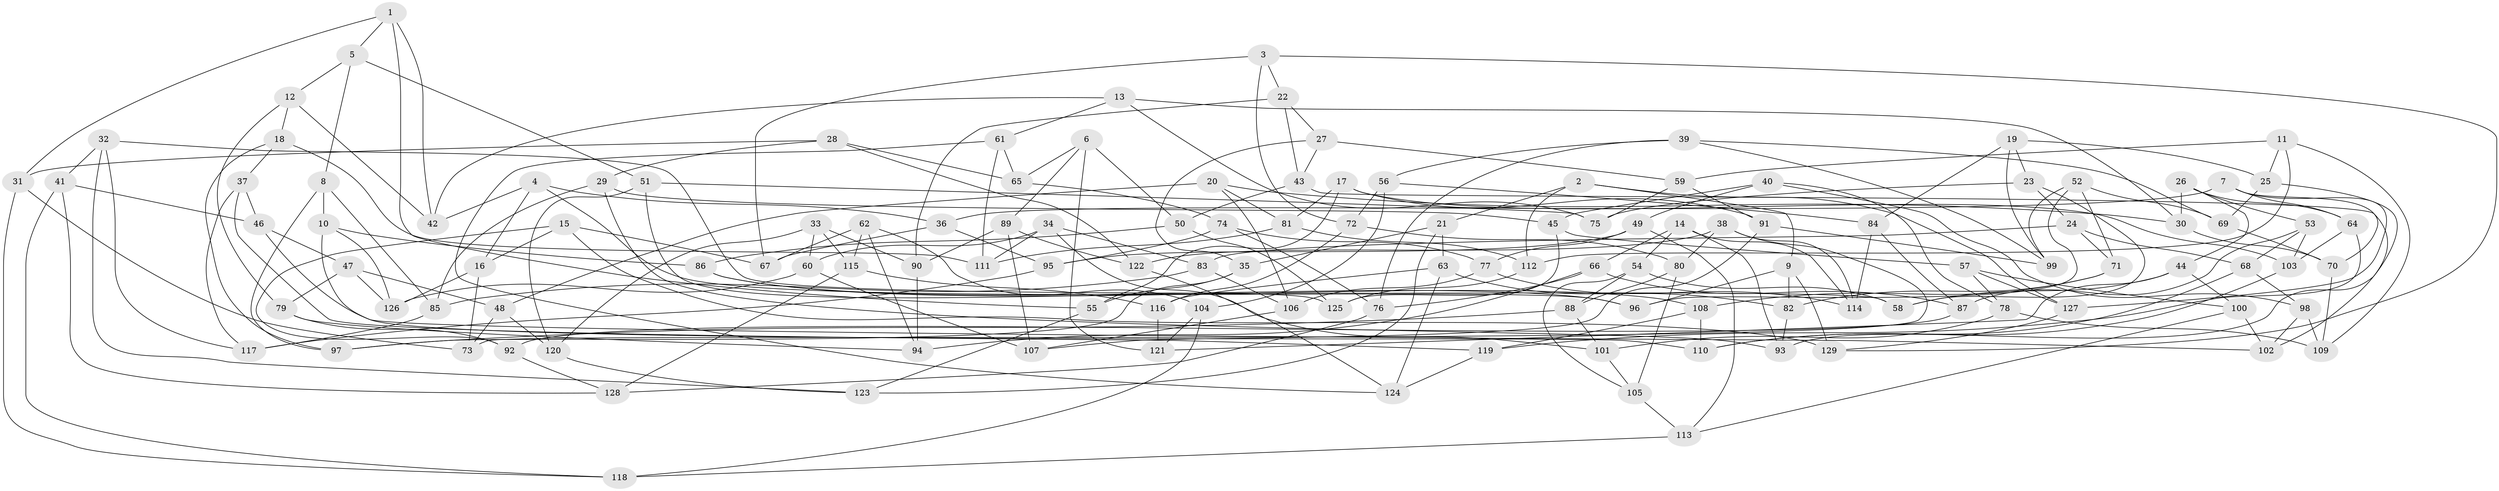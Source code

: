 // coarse degree distribution, {6: 0.6, 4: 0.375, 5: 0.0125, 3: 0.0125}
// Generated by graph-tools (version 1.1) at 2025/52/02/27/25 19:52:28]
// undirected, 129 vertices, 258 edges
graph export_dot {
graph [start="1"]
  node [color=gray90,style=filled];
  1;
  2;
  3;
  4;
  5;
  6;
  7;
  8;
  9;
  10;
  11;
  12;
  13;
  14;
  15;
  16;
  17;
  18;
  19;
  20;
  21;
  22;
  23;
  24;
  25;
  26;
  27;
  28;
  29;
  30;
  31;
  32;
  33;
  34;
  35;
  36;
  37;
  38;
  39;
  40;
  41;
  42;
  43;
  44;
  45;
  46;
  47;
  48;
  49;
  50;
  51;
  52;
  53;
  54;
  55;
  56;
  57;
  58;
  59;
  60;
  61;
  62;
  63;
  64;
  65;
  66;
  67;
  68;
  69;
  70;
  71;
  72;
  73;
  74;
  75;
  76;
  77;
  78;
  79;
  80;
  81;
  82;
  83;
  84;
  85;
  86;
  87;
  88;
  89;
  90;
  91;
  92;
  93;
  94;
  95;
  96;
  97;
  98;
  99;
  100;
  101;
  102;
  103;
  104;
  105;
  106;
  107;
  108;
  109;
  110;
  111;
  112;
  113;
  114;
  115;
  116;
  117;
  118;
  119;
  120;
  121;
  122;
  123;
  124;
  125;
  126;
  127;
  128;
  129;
  1 -- 5;
  1 -- 31;
  1 -- 42;
  1 -- 55;
  2 -- 127;
  2 -- 21;
  2 -- 9;
  2 -- 112;
  3 -- 129;
  3 -- 67;
  3 -- 72;
  3 -- 22;
  4 -- 16;
  4 -- 96;
  4 -- 42;
  4 -- 36;
  5 -- 51;
  5 -- 12;
  5 -- 8;
  6 -- 65;
  6 -- 89;
  6 -- 50;
  6 -- 121;
  7 -- 36;
  7 -- 64;
  7 -- 70;
  7 -- 127;
  8 -- 97;
  8 -- 85;
  8 -- 10;
  9 -- 96;
  9 -- 82;
  9 -- 129;
  10 -- 110;
  10 -- 126;
  10 -- 86;
  11 -- 109;
  11 -- 59;
  11 -- 112;
  11 -- 25;
  12 -- 79;
  12 -- 42;
  12 -- 18;
  13 -- 30;
  13 -- 42;
  13 -- 75;
  13 -- 61;
  14 -- 114;
  14 -- 66;
  14 -- 93;
  14 -- 54;
  15 -- 67;
  15 -- 16;
  15 -- 129;
  15 -- 92;
  16 -- 73;
  16 -- 126;
  17 -- 103;
  17 -- 91;
  17 -- 81;
  17 -- 55;
  18 -- 111;
  18 -- 97;
  18 -- 37;
  19 -- 99;
  19 -- 23;
  19 -- 25;
  19 -- 84;
  20 -- 48;
  20 -- 81;
  20 -- 106;
  20 -- 30;
  21 -- 123;
  21 -- 63;
  21 -- 35;
  22 -- 27;
  22 -- 43;
  22 -- 90;
  23 -- 75;
  23 -- 24;
  23 -- 58;
  24 -- 83;
  24 -- 71;
  24 -- 68;
  25 -- 93;
  25 -- 69;
  26 -- 53;
  26 -- 44;
  26 -- 30;
  26 -- 64;
  27 -- 59;
  27 -- 35;
  27 -- 43;
  28 -- 122;
  28 -- 29;
  28 -- 31;
  28 -- 65;
  29 -- 45;
  29 -- 93;
  29 -- 85;
  30 -- 70;
  31 -- 118;
  31 -- 73;
  32 -- 123;
  32 -- 117;
  32 -- 41;
  32 -- 58;
  33 -- 115;
  33 -- 90;
  33 -- 120;
  33 -- 60;
  34 -- 101;
  34 -- 111;
  34 -- 60;
  34 -- 83;
  35 -- 97;
  35 -- 55;
  36 -- 95;
  36 -- 67;
  37 -- 119;
  37 -- 46;
  37 -- 117;
  38 -- 122;
  38 -- 73;
  38 -- 114;
  38 -- 80;
  39 -- 76;
  39 -- 99;
  39 -- 56;
  39 -- 69;
  40 -- 78;
  40 -- 45;
  40 -- 98;
  40 -- 49;
  41 -- 128;
  41 -- 118;
  41 -- 46;
  43 -- 50;
  43 -- 102;
  44 -- 100;
  44 -- 58;
  44 -- 121;
  45 -- 57;
  45 -- 125;
  46 -- 47;
  46 -- 102;
  47 -- 48;
  47 -- 126;
  47 -- 79;
  48 -- 73;
  48 -- 120;
  49 -- 95;
  49 -- 113;
  49 -- 77;
  50 -- 86;
  50 -- 125;
  51 -- 120;
  51 -- 125;
  51 -- 75;
  52 -- 71;
  52 -- 69;
  52 -- 96;
  52 -- 99;
  53 -- 103;
  53 -- 87;
  53 -- 68;
  54 -- 88;
  54 -- 58;
  54 -- 105;
  55 -- 123;
  56 -- 104;
  56 -- 72;
  56 -- 84;
  57 -- 127;
  57 -- 78;
  57 -- 100;
  59 -- 75;
  59 -- 91;
  60 -- 126;
  60 -- 107;
  61 -- 111;
  61 -- 65;
  61 -- 124;
  62 -- 104;
  62 -- 115;
  62 -- 67;
  62 -- 94;
  63 -- 124;
  63 -- 82;
  63 -- 116;
  64 -- 103;
  64 -- 119;
  65 -- 74;
  66 -- 87;
  66 -- 94;
  66 -- 76;
  68 -- 110;
  68 -- 98;
  69 -- 70;
  70 -- 109;
  71 -- 108;
  71 -- 82;
  72 -- 116;
  72 -- 80;
  74 -- 76;
  74 -- 95;
  74 -- 77;
  76 -- 128;
  77 -- 106;
  77 -- 114;
  78 -- 109;
  78 -- 101;
  79 -- 94;
  79 -- 92;
  80 -- 105;
  80 -- 88;
  81 -- 111;
  81 -- 112;
  82 -- 93;
  83 -- 106;
  83 -- 85;
  84 -- 114;
  84 -- 87;
  85 -- 117;
  86 -- 108;
  86 -- 96;
  87 -- 92;
  88 -- 101;
  88 -- 97;
  89 -- 90;
  89 -- 107;
  89 -- 122;
  90 -- 94;
  91 -- 99;
  91 -- 107;
  92 -- 128;
  95 -- 117;
  98 -- 102;
  98 -- 109;
  100 -- 113;
  100 -- 102;
  101 -- 105;
  103 -- 110;
  104 -- 118;
  104 -- 121;
  105 -- 113;
  106 -- 107;
  108 -- 119;
  108 -- 110;
  112 -- 125;
  113 -- 118;
  115 -- 128;
  115 -- 116;
  116 -- 121;
  119 -- 124;
  120 -- 123;
  122 -- 124;
  127 -- 129;
}
